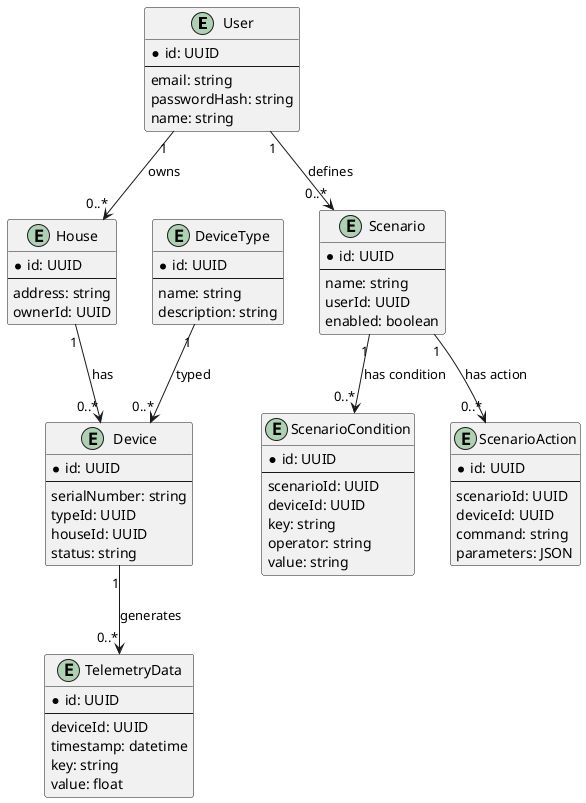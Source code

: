 @startuml

entity User {
  * id: UUID
  --
  email: string
  passwordHash: string
  name: string
}

entity House {
  * id: UUID
  --
  address: string
  ownerId: UUID
}

entity Device {
  * id: UUID
  --
  serialNumber: string
  typeId: UUID
  houseId: UUID
  status: string
}

entity DeviceType {
  * id: UUID
  --
  name: string
  description: string
}

entity TelemetryData {
  * id: UUID
  --
  deviceId: UUID
  timestamp: datetime
  key: string
  value: float
}

entity Scenario {
  * id: UUID
  --
  name: string
  userId: UUID
  enabled: boolean
}

entity ScenarioCondition {
  * id: UUID
  --
  scenarioId: UUID
  deviceId: UUID
  key: string
  operator: string
  value: string
}

entity ScenarioAction {
  * id: UUID
  --
  scenarioId: UUID
  deviceId: UUID
  command: string
  parameters: JSON
}

User "1" --> "0..*" House : owns
House "1" --> "0..*" Device : has
DeviceType "1" --> "0..*" Device : typed
Device "1" --> "0..*" TelemetryData : generates
User "1" --> "0..*" Scenario : defines
Scenario "1" --> "0..*" ScenarioCondition : has condition
Scenario "1" --> "0..*" ScenarioAction : has action

@enduml
